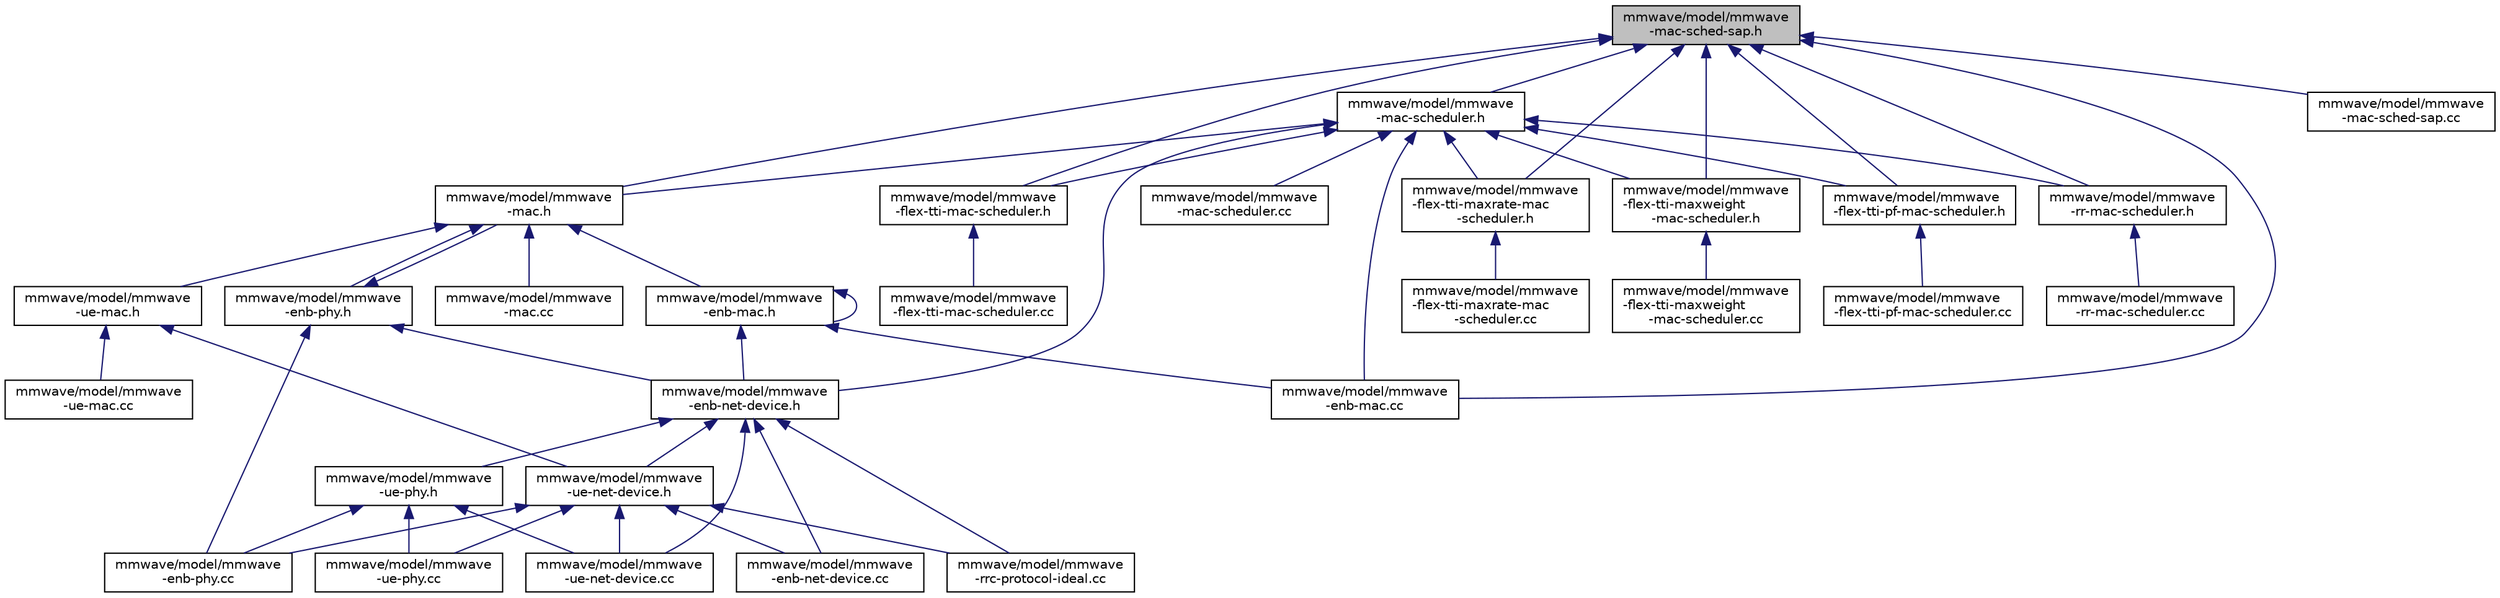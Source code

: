digraph "mmwave/model/mmwave-mac-sched-sap.h"
{
  edge [fontname="Helvetica",fontsize="10",labelfontname="Helvetica",labelfontsize="10"];
  node [fontname="Helvetica",fontsize="10",shape=record];
  Node1 [label="mmwave/model/mmwave\l-mac-sched-sap.h",height=0.2,width=0.4,color="black", fillcolor="grey75", style="filled", fontcolor="black"];
  Node1 -> Node2 [dir="back",color="midnightblue",fontsize="10",style="solid"];
  Node2 [label="mmwave/model/mmwave\l-mac-scheduler.h",height=0.2,width=0.4,color="black", fillcolor="white", style="filled",URL="$dd/d02/mmwave-mac-scheduler_8h.html"];
  Node2 -> Node3 [dir="back",color="midnightblue",fontsize="10",style="solid"];
  Node3 [label="mmwave/model/mmwave\l-mac.h",height=0.2,width=0.4,color="black", fillcolor="white", style="filled",URL="$d6/d8c/mmwave-mac_8h.html"];
  Node3 -> Node4 [dir="back",color="midnightblue",fontsize="10",style="solid"];
  Node4 [label="mmwave/model/mmwave\l-enb-mac.h",height=0.2,width=0.4,color="black", fillcolor="white", style="filled",URL="$da/d42/mmwave-enb-mac_8h.html"];
  Node4 -> Node5 [dir="back",color="midnightblue",fontsize="10",style="solid"];
  Node5 [label="mmwave/model/mmwave\l-enb-mac.cc",height=0.2,width=0.4,color="black", fillcolor="white", style="filled",URL="$d9/dd7/mmwave-enb-mac_8cc.html"];
  Node4 -> Node4 [dir="back",color="midnightblue",fontsize="10",style="solid"];
  Node4 -> Node6 [dir="back",color="midnightblue",fontsize="10",style="solid"];
  Node6 [label="mmwave/model/mmwave\l-enb-net-device.h",height=0.2,width=0.4,color="black", fillcolor="white", style="filled",URL="$de/d37/mmwave-enb-net-device_8h.html"];
  Node6 -> Node7 [dir="back",color="midnightblue",fontsize="10",style="solid"];
  Node7 [label="mmwave/model/mmwave\l-enb-net-device.cc",height=0.2,width=0.4,color="black", fillcolor="white", style="filled",URL="$de/d04/mmwave-enb-net-device_8cc.html"];
  Node6 -> Node8 [dir="back",color="midnightblue",fontsize="10",style="solid"];
  Node8 [label="mmwave/model/mmwave\l-ue-net-device.h",height=0.2,width=0.4,color="black", fillcolor="white", style="filled",URL="$da/d7b/mmwave-ue-net-device_8h.html"];
  Node8 -> Node7 [dir="back",color="midnightblue",fontsize="10",style="solid"];
  Node8 -> Node9 [dir="back",color="midnightblue",fontsize="10",style="solid"];
  Node9 [label="mmwave/model/mmwave\l-enb-phy.cc",height=0.2,width=0.4,color="black", fillcolor="white", style="filled",URL="$da/dbc/mmwave-enb-phy_8cc.html"];
  Node8 -> Node10 [dir="back",color="midnightblue",fontsize="10",style="solid"];
  Node10 [label="mmwave/model/mmwave\l-rrc-protocol-ideal.cc",height=0.2,width=0.4,color="black", fillcolor="white", style="filled",URL="$d1/d6d/mmwave-rrc-protocol-ideal_8cc.html"];
  Node8 -> Node11 [dir="back",color="midnightblue",fontsize="10",style="solid"];
  Node11 [label="mmwave/model/mmwave\l-ue-net-device.cc",height=0.2,width=0.4,color="black", fillcolor="white", style="filled",URL="$d5/ddb/mmwave-ue-net-device_8cc.html"];
  Node8 -> Node12 [dir="back",color="midnightblue",fontsize="10",style="solid"];
  Node12 [label="mmwave/model/mmwave\l-ue-phy.cc",height=0.2,width=0.4,color="black", fillcolor="white", style="filled",URL="$dc/dcd/mmwave-ue-phy_8cc.html"];
  Node6 -> Node13 [dir="back",color="midnightblue",fontsize="10",style="solid"];
  Node13 [label="mmwave/model/mmwave\l-ue-phy.h",height=0.2,width=0.4,color="black", fillcolor="white", style="filled",URL="$d1/db1/mmwave-ue-phy_8h.html"];
  Node13 -> Node9 [dir="back",color="midnightblue",fontsize="10",style="solid"];
  Node13 -> Node11 [dir="back",color="midnightblue",fontsize="10",style="solid"];
  Node13 -> Node12 [dir="back",color="midnightblue",fontsize="10",style="solid"];
  Node6 -> Node10 [dir="back",color="midnightblue",fontsize="10",style="solid"];
  Node6 -> Node11 [dir="back",color="midnightblue",fontsize="10",style="solid"];
  Node3 -> Node14 [dir="back",color="midnightblue",fontsize="10",style="solid"];
  Node14 [label="mmwave/model/mmwave\l-enb-phy.h",height=0.2,width=0.4,color="black", fillcolor="white", style="filled",URL="$d6/db4/mmwave-enb-phy_8h.html"];
  Node14 -> Node3 [dir="back",color="midnightblue",fontsize="10",style="solid"];
  Node14 -> Node6 [dir="back",color="midnightblue",fontsize="10",style="solid"];
  Node14 -> Node9 [dir="back",color="midnightblue",fontsize="10",style="solid"];
  Node3 -> Node15 [dir="back",color="midnightblue",fontsize="10",style="solid"];
  Node15 [label="mmwave/model/mmwave\l-ue-mac.h",height=0.2,width=0.4,color="black", fillcolor="white", style="filled",URL="$da/d91/mmwave-ue-mac_8h.html"];
  Node15 -> Node8 [dir="back",color="midnightblue",fontsize="10",style="solid"];
  Node15 -> Node16 [dir="back",color="midnightblue",fontsize="10",style="solid"];
  Node16 [label="mmwave/model/mmwave\l-ue-mac.cc",height=0.2,width=0.4,color="black", fillcolor="white", style="filled",URL="$df/df1/mmwave-ue-mac_8cc.html"];
  Node3 -> Node17 [dir="back",color="midnightblue",fontsize="10",style="solid"];
  Node17 [label="mmwave/model/mmwave\l-mac.cc",height=0.2,width=0.4,color="black", fillcolor="white", style="filled",URL="$d4/d6d/mmwave-mac_8cc.html"];
  Node2 -> Node5 [dir="back",color="midnightblue",fontsize="10",style="solid"];
  Node2 -> Node6 [dir="back",color="midnightblue",fontsize="10",style="solid"];
  Node2 -> Node18 [dir="back",color="midnightblue",fontsize="10",style="solid"];
  Node18 [label="mmwave/model/mmwave\l-flex-tti-mac-scheduler.h",height=0.2,width=0.4,color="black", fillcolor="white", style="filled",URL="$d4/d46/mmwave-flex-tti-mac-scheduler_8h.html"];
  Node18 -> Node19 [dir="back",color="midnightblue",fontsize="10",style="solid"];
  Node19 [label="mmwave/model/mmwave\l-flex-tti-mac-scheduler.cc",height=0.2,width=0.4,color="black", fillcolor="white", style="filled",URL="$d4/d49/mmwave-flex-tti-mac-scheduler_8cc.html"];
  Node2 -> Node20 [dir="back",color="midnightblue",fontsize="10",style="solid"];
  Node20 [label="mmwave/model/mmwave\l-flex-tti-maxrate-mac\l-scheduler.h",height=0.2,width=0.4,color="black", fillcolor="white", style="filled",URL="$d9/dc7/mmwave-flex-tti-maxrate-mac-scheduler_8h.html"];
  Node20 -> Node21 [dir="back",color="midnightblue",fontsize="10",style="solid"];
  Node21 [label="mmwave/model/mmwave\l-flex-tti-maxrate-mac\l-scheduler.cc",height=0.2,width=0.4,color="black", fillcolor="white", style="filled",URL="$d9/dc7/mmwave-flex-tti-maxrate-mac-scheduler_8cc.html"];
  Node2 -> Node22 [dir="back",color="midnightblue",fontsize="10",style="solid"];
  Node22 [label="mmwave/model/mmwave\l-flex-tti-maxweight\l-mac-scheduler.h",height=0.2,width=0.4,color="black", fillcolor="white", style="filled",URL="$d9/dc5/mmwave-flex-tti-maxweight-mac-scheduler_8h.html"];
  Node22 -> Node23 [dir="back",color="midnightblue",fontsize="10",style="solid"];
  Node23 [label="mmwave/model/mmwave\l-flex-tti-maxweight\l-mac-scheduler.cc",height=0.2,width=0.4,color="black", fillcolor="white", style="filled",URL="$d0/d70/mmwave-flex-tti-maxweight-mac-scheduler_8cc.html"];
  Node2 -> Node24 [dir="back",color="midnightblue",fontsize="10",style="solid"];
  Node24 [label="mmwave/model/mmwave\l-flex-tti-pf-mac-scheduler.h",height=0.2,width=0.4,color="black", fillcolor="white", style="filled",URL="$d6/d07/mmwave-flex-tti-pf-mac-scheduler_8h.html"];
  Node24 -> Node25 [dir="back",color="midnightblue",fontsize="10",style="solid"];
  Node25 [label="mmwave/model/mmwave\l-flex-tti-pf-mac-scheduler.cc",height=0.2,width=0.4,color="black", fillcolor="white", style="filled",URL="$d1/d2c/mmwave-flex-tti-pf-mac-scheduler_8cc.html"];
  Node2 -> Node26 [dir="back",color="midnightblue",fontsize="10",style="solid"];
  Node26 [label="mmwave/model/mmwave\l-mac-scheduler.cc",height=0.2,width=0.4,color="black", fillcolor="white", style="filled",URL="$d0/d32/mmwave-mac-scheduler_8cc.html"];
  Node2 -> Node27 [dir="back",color="midnightblue",fontsize="10",style="solid"];
  Node27 [label="mmwave/model/mmwave\l-rr-mac-scheduler.h",height=0.2,width=0.4,color="black", fillcolor="white", style="filled",URL="$d0/d8c/mmwave-rr-mac-scheduler_8h.html"];
  Node27 -> Node28 [dir="back",color="midnightblue",fontsize="10",style="solid"];
  Node28 [label="mmwave/model/mmwave\l-rr-mac-scheduler.cc",height=0.2,width=0.4,color="black", fillcolor="white", style="filled",URL="$df/d85/mmwave-rr-mac-scheduler_8cc.html"];
  Node1 -> Node3 [dir="back",color="midnightblue",fontsize="10",style="solid"];
  Node1 -> Node5 [dir="back",color="midnightblue",fontsize="10",style="solid"];
  Node1 -> Node18 [dir="back",color="midnightblue",fontsize="10",style="solid"];
  Node1 -> Node20 [dir="back",color="midnightblue",fontsize="10",style="solid"];
  Node1 -> Node22 [dir="back",color="midnightblue",fontsize="10",style="solid"];
  Node1 -> Node24 [dir="back",color="midnightblue",fontsize="10",style="solid"];
  Node1 -> Node29 [dir="back",color="midnightblue",fontsize="10",style="solid"];
  Node29 [label="mmwave/model/mmwave\l-mac-sched-sap.cc",height=0.2,width=0.4,color="black", fillcolor="white", style="filled",URL="$df/d94/mmwave-mac-sched-sap_8cc.html"];
  Node1 -> Node27 [dir="back",color="midnightblue",fontsize="10",style="solid"];
}
